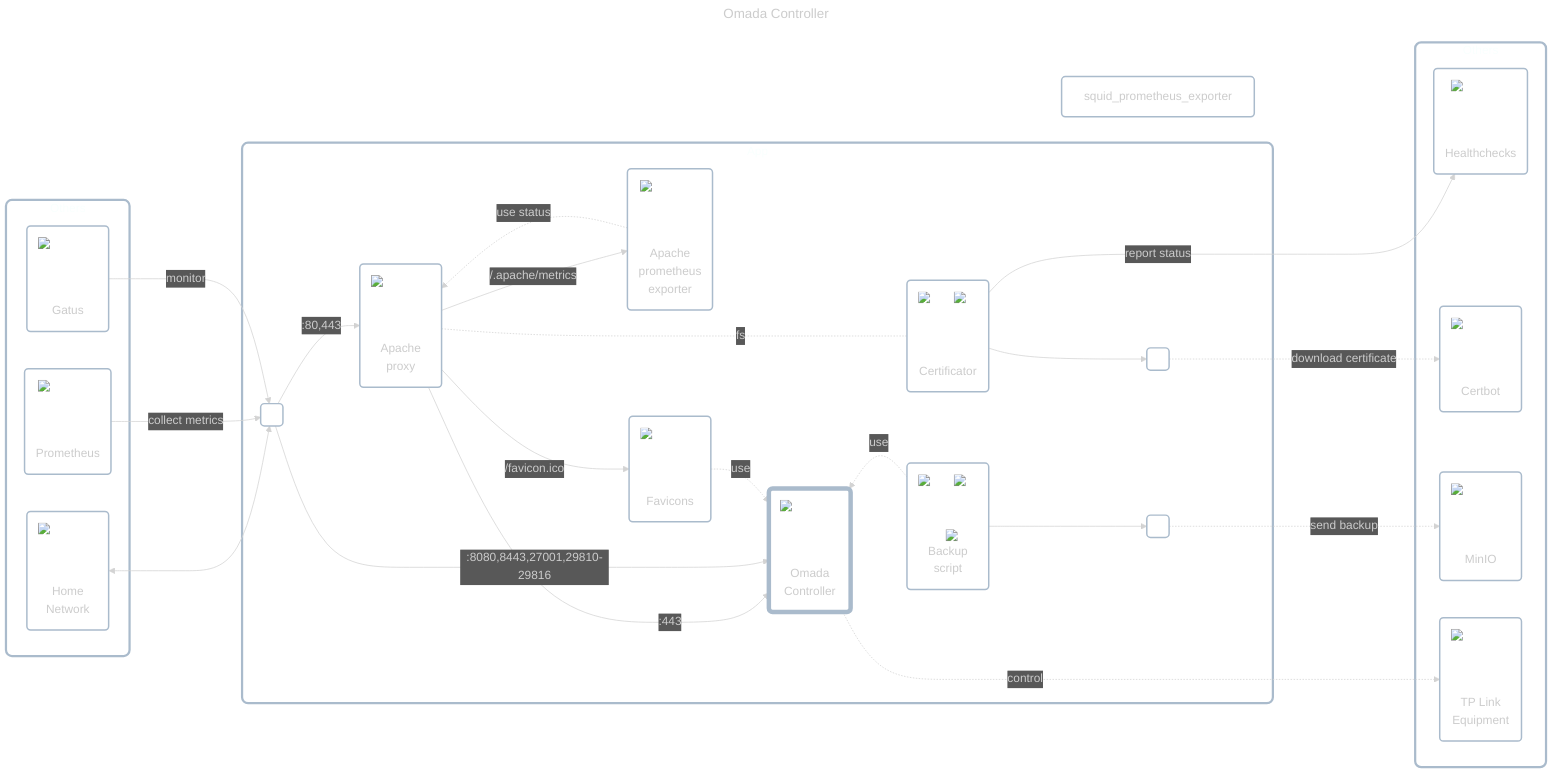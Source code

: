 ---
title: Omada Controller
config:
    theme: dark
---

flowchart LR
    classDef cluster fill:#ffffff00,stroke:#aabbccff,stroke-width:3px,rx:8px,ry:8px;
    classDef node fill:#ffffff00,stroke:#aabbccff,stroke-width:2px,rx:5px,ry:5px;
    classDef dashed_border stroke-dasharray:10 6;
    classDef strong_border stroke-width:6px;

    subgraph app_wrapper["App"]
        inbound_interface(" ")
        apache_proxy("<div style='position:relative;width:80px;height:80px;margin:0 auto;margin-bottom:0.5em'><img src='../../../../icons/apache.png' style='min-width:80px;max-width:80px' /></div>Apache<br/>proxy")
        apache_prometheus_exporter_1("<div style='position:relative;width:80px;height:80px;margin:0 auto;margin-bottom:0.5em'><img src='../../../../icons/apache-prometheus-exporter.png' style='min-width:80px;max-width:80px' /></div>Apache<br/>prometheus<br/>exporter")
        certificator("<div style='position:relative;width:80px;height:80px;margin:0 auto;margin-bottom:1em'><img src='../../../../icons/cronjob.png' style='min-width:32px;max-width:32px;position:absolute;top:0;right:0' /><img src='../../../../icons/lets-encrypt.png' style='min-width:80px;max-width:80px' /></div>Certificator")
        favicons("<div style='position:relative;width:80px;height:80px;margin:0 auto;margin-bottom:0.5em'><img src='../../../../icons/picture.png' style='min-width:80px;max-width:80px' /></div>Favicons")
        omada_controller("<div style='position:relative;width:80px;height:80px;margin:0 auto;margin-bottom:0.5em'><img src='../../../../icons/tp-link-omada.png' style='min-width:80px;max-width:80px' /></div>Omada<br/>Controller")
        class omada_controller strong_border;
        script_backup("<div style='position:relative;width:80px;height:80px;margin:0 auto;margin-bottom:0.75em'><img src='../../../../icons/chromium.png' style='min-width:80px;max-width:80px' /><img src='../../../../icons/cronjob.png' style='min-width:32px;max-width:32px;position:absolute;top:0;right:0' /><img src='../../../../icons/playwright.png' style='min-width:48px;max-width:48px;position:absolute;bottom:-10px;right:-5px' /></div>Backup<br/>script")
        outbound_interface_1(" ")
        outbound_interface_2(" ")

        inbound_interface -->|:80,443| apache_proxy -->|:443| omada_controller
        inbound_interface -->|:8080,8443,27001,29810-29816| omada_controller
        apache_proxy -->|/.apache/metrics| apache_prometheus_exporter_1 -.->|use status| apache_proxy
        apache_proxy -.-|fs| certificator
        omada_controller ~~~ script_backup -.->|use| omada_controller
        apache_proxy -->|/favicon.ico| favicons -.->|use| omada_controller
        certificator --> outbound_interface_1
        script_backup --> outbound_interface_2
    end

    subgraph others_1["Others"]
        home_network("<div style='position:relative;width:80px;height:80px;margin:0 auto;margin-bottom:0.1em'><img src='../../../../icons/network.png' style='min-width:80px;max-width:80px' /></div>Home<br/>Network")
        prometheus("<div style='position:relative;width:80px;height:80px;margin:0 auto;margin-bottom:0.5em'><img src='../../../../icons/prometheus.png' style='min-width:80px;max-width:80px' /></div>Prometheus")
        gatus("<div style='position:relative;width:80px;height:80px;margin:0 auto;margin-bottom:0.5em'><img src='../../../../icons/gatus.png' style='min-width:80px;max-width:80px' /></div>Gatus")

        home_network <--> inbound_interface
        prometheus -->|collect metrics| inbound_interface
        gatus -->|monitor| inbound_interface
    end

    subgraph others_2["Others"]
        healthchecks("<div style='position:relative;width:80px;height:80px;margin:0 auto;margin-bottom:0.5em'><img src='../../../../icons/healthchecks.png' style='min-width:80px;max-width:80px' /></div>Healthchecks")
        certbot("<div style='position:relative;width:80px;height:80px;margin:0 auto;margin-bottom:0.5em'><img src='../../../../icons/lets-encrypt.png' style='min-width:80px;max-width:80px' /></div>Certbot")
        minio("<div style='position:relative;width:80px;height:80px;margin:0 auto;margin-bottom:0.75em'><img src='../../../../icons/minio.png' style='min-width:80px;max-width:80px' /></div>MinIO")
        tp_link_equipment("<div style='position:relative;width:80px;height:80px;margin:0 auto;margin-bottom:0.5em'><img src='../../../../icons/tp-link.png' style='min-width:80px;max-width:80px' /></div>TP Link<br/>Equipment")

        certificator -->|report status| healthchecks
        outbound_interface_1 -.->|download certificate| certbot
        outbound_interface_2 -.->|send backup| minio
        omada_controller -.->|control| tp_link_equipment
    end

    squid_prometheus_exporter ~~~ others_2